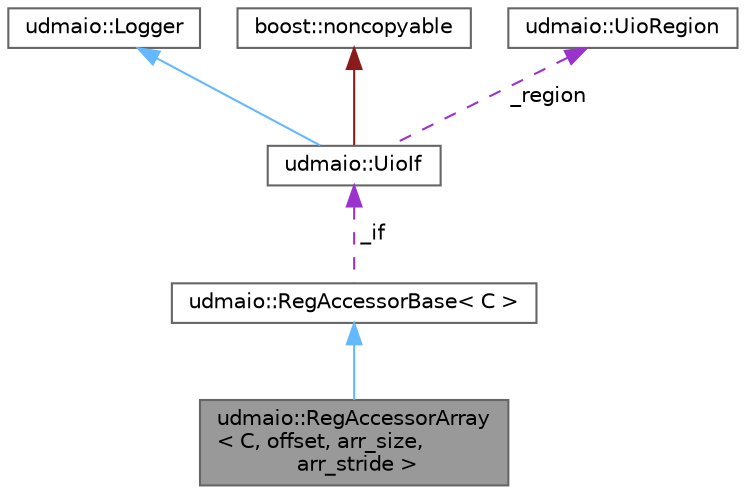 digraph "udmaio::RegAccessorArray&lt; C, offset, arr_size, arr_stride &gt;"
{
 // INTERACTIVE_SVG=YES
 // LATEX_PDF_SIZE
  bgcolor="transparent";
  edge [fontname=Helvetica,fontsize=10,labelfontname=Helvetica,labelfontsize=10];
  node [fontname=Helvetica,fontsize=10,shape=box,height=0.2,width=0.4];
  Node1 [label="udmaio::RegAccessorArray\l\< C, offset, arr_size,\l arr_stride \>",height=0.2,width=0.4,color="gray40", fillcolor="grey60", style="filled", fontcolor="black",tooltip="Accessor for register array."];
  Node2 -> Node1 [dir="back",color="steelblue1",style="solid"];
  Node2 [label="udmaio::RegAccessorBase\< C \>",height=0.2,width=0.4,color="gray40", fillcolor="white", style="filled",URL="$classudmaio_1_1_reg_accessor_base.html",tooltip="Base class implementing register access. Only used by subclasses, not used directly."];
  Node3 -> Node2 [dir="back",color="darkorchid3",style="dashed",label=" _if" ];
  Node3 [label="udmaio::UioIf",height=0.2,width=0.4,color="gray40", fillcolor="white", style="filled",URL="$classudmaio_1_1_uio_if.html",tooltip="Base class for UIO interfaces."];
  Node4 -> Node3 [dir="back",color="steelblue1",style="solid"];
  Node4 [label="udmaio::Logger",height=0.2,width=0.4,color="gray40", fillcolor="white", style="filled",URL="$structudmaio_1_1_logger.html",tooltip=" "];
  Node5 -> Node3 [dir="back",color="firebrick4",style="solid"];
  Node5 [label="boost::noncopyable",height=0.2,width=0.4,color="gray40", fillcolor="white", style="filled",tooltip=" "];
  Node6 -> Node3 [dir="back",color="darkorchid3",style="dashed",label=" _region" ];
  Node6 [label="udmaio::UioRegion",height=0.2,width=0.4,color="gray40", fillcolor="white", style="filled",URL="$structudmaio_1_1_uio_region.html",tooltip="General-purpose struct to define a memory area."];
}
